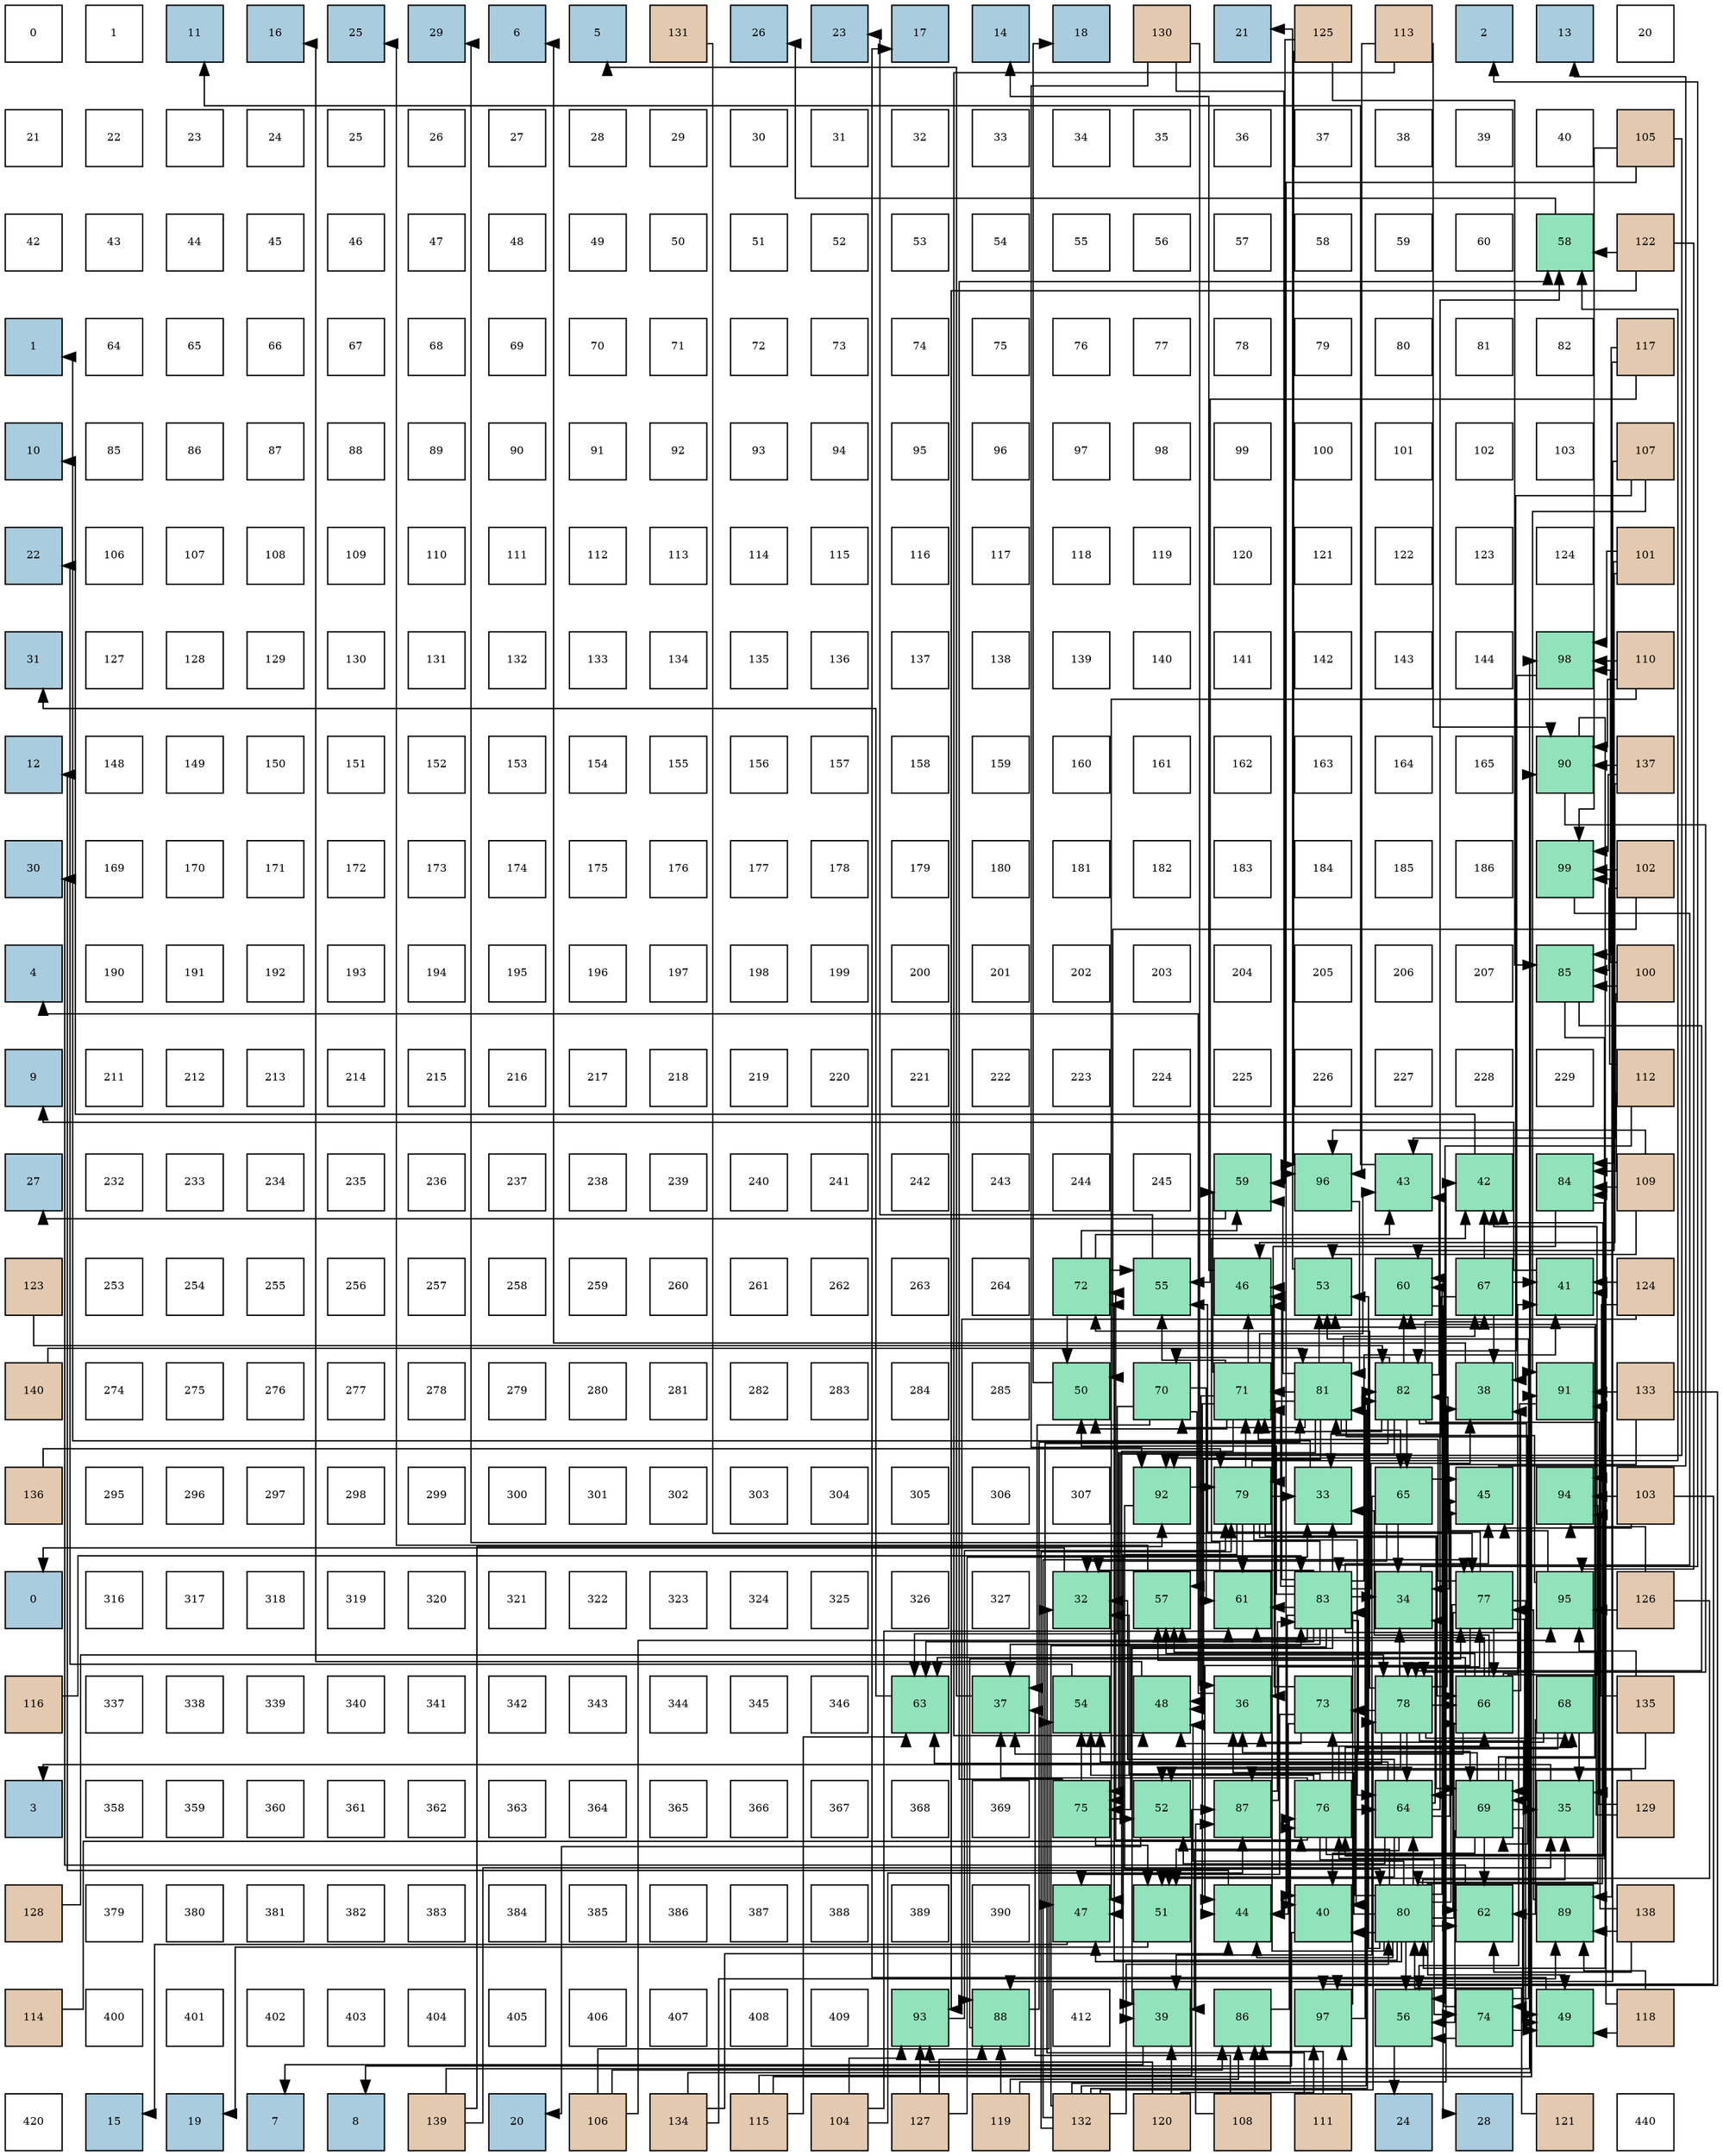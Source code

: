 digraph layout{
 rankdir=TB;
 splines=ortho;
 node [style=filled shape=square fixedsize=true width=0.6];
0[label="0", fontsize=8, fillcolor="#ffffff"];
1[label="1", fontsize=8, fillcolor="#ffffff"];
2[label="11", fontsize=8, fillcolor="#a9ccde"];
3[label="16", fontsize=8, fillcolor="#a9ccde"];
4[label="25", fontsize=8, fillcolor="#a9ccde"];
5[label="29", fontsize=8, fillcolor="#a9ccde"];
6[label="6", fontsize=8, fillcolor="#a9ccde"];
7[label="5", fontsize=8, fillcolor="#a9ccde"];
8[label="131", fontsize=8, fillcolor="#e3c9af"];
9[label="26", fontsize=8, fillcolor="#a9ccde"];
10[label="23", fontsize=8, fillcolor="#a9ccde"];
11[label="17", fontsize=8, fillcolor="#a9ccde"];
12[label="14", fontsize=8, fillcolor="#a9ccde"];
13[label="18", fontsize=8, fillcolor="#a9ccde"];
14[label="130", fontsize=8, fillcolor="#e3c9af"];
15[label="21", fontsize=8, fillcolor="#a9ccde"];
16[label="125", fontsize=8, fillcolor="#e3c9af"];
17[label="113", fontsize=8, fillcolor="#e3c9af"];
18[label="2", fontsize=8, fillcolor="#a9ccde"];
19[label="13", fontsize=8, fillcolor="#a9ccde"];
20[label="20", fontsize=8, fillcolor="#ffffff"];
21[label="21", fontsize=8, fillcolor="#ffffff"];
22[label="22", fontsize=8, fillcolor="#ffffff"];
23[label="23", fontsize=8, fillcolor="#ffffff"];
24[label="24", fontsize=8, fillcolor="#ffffff"];
25[label="25", fontsize=8, fillcolor="#ffffff"];
26[label="26", fontsize=8, fillcolor="#ffffff"];
27[label="27", fontsize=8, fillcolor="#ffffff"];
28[label="28", fontsize=8, fillcolor="#ffffff"];
29[label="29", fontsize=8, fillcolor="#ffffff"];
30[label="30", fontsize=8, fillcolor="#ffffff"];
31[label="31", fontsize=8, fillcolor="#ffffff"];
32[label="32", fontsize=8, fillcolor="#ffffff"];
33[label="33", fontsize=8, fillcolor="#ffffff"];
34[label="34", fontsize=8, fillcolor="#ffffff"];
35[label="35", fontsize=8, fillcolor="#ffffff"];
36[label="36", fontsize=8, fillcolor="#ffffff"];
37[label="37", fontsize=8, fillcolor="#ffffff"];
38[label="38", fontsize=8, fillcolor="#ffffff"];
39[label="39", fontsize=8, fillcolor="#ffffff"];
40[label="40", fontsize=8, fillcolor="#ffffff"];
41[label="105", fontsize=8, fillcolor="#e3c9af"];
42[label="42", fontsize=8, fillcolor="#ffffff"];
43[label="43", fontsize=8, fillcolor="#ffffff"];
44[label="44", fontsize=8, fillcolor="#ffffff"];
45[label="45", fontsize=8, fillcolor="#ffffff"];
46[label="46", fontsize=8, fillcolor="#ffffff"];
47[label="47", fontsize=8, fillcolor="#ffffff"];
48[label="48", fontsize=8, fillcolor="#ffffff"];
49[label="49", fontsize=8, fillcolor="#ffffff"];
50[label="50", fontsize=8, fillcolor="#ffffff"];
51[label="51", fontsize=8, fillcolor="#ffffff"];
52[label="52", fontsize=8, fillcolor="#ffffff"];
53[label="53", fontsize=8, fillcolor="#ffffff"];
54[label="54", fontsize=8, fillcolor="#ffffff"];
55[label="55", fontsize=8, fillcolor="#ffffff"];
56[label="56", fontsize=8, fillcolor="#ffffff"];
57[label="57", fontsize=8, fillcolor="#ffffff"];
58[label="58", fontsize=8, fillcolor="#ffffff"];
59[label="59", fontsize=8, fillcolor="#ffffff"];
60[label="60", fontsize=8, fillcolor="#ffffff"];
61[label="58", fontsize=8, fillcolor="#91e3bb"];
62[label="122", fontsize=8, fillcolor="#e3c9af"];
63[label="1", fontsize=8, fillcolor="#a9ccde"];
64[label="64", fontsize=8, fillcolor="#ffffff"];
65[label="65", fontsize=8, fillcolor="#ffffff"];
66[label="66", fontsize=8, fillcolor="#ffffff"];
67[label="67", fontsize=8, fillcolor="#ffffff"];
68[label="68", fontsize=8, fillcolor="#ffffff"];
69[label="69", fontsize=8, fillcolor="#ffffff"];
70[label="70", fontsize=8, fillcolor="#ffffff"];
71[label="71", fontsize=8, fillcolor="#ffffff"];
72[label="72", fontsize=8, fillcolor="#ffffff"];
73[label="73", fontsize=8, fillcolor="#ffffff"];
74[label="74", fontsize=8, fillcolor="#ffffff"];
75[label="75", fontsize=8, fillcolor="#ffffff"];
76[label="76", fontsize=8, fillcolor="#ffffff"];
77[label="77", fontsize=8, fillcolor="#ffffff"];
78[label="78", fontsize=8, fillcolor="#ffffff"];
79[label="79", fontsize=8, fillcolor="#ffffff"];
80[label="80", fontsize=8, fillcolor="#ffffff"];
81[label="81", fontsize=8, fillcolor="#ffffff"];
82[label="82", fontsize=8, fillcolor="#ffffff"];
83[label="117", fontsize=8, fillcolor="#e3c9af"];
84[label="10", fontsize=8, fillcolor="#a9ccde"];
85[label="85", fontsize=8, fillcolor="#ffffff"];
86[label="86", fontsize=8, fillcolor="#ffffff"];
87[label="87", fontsize=8, fillcolor="#ffffff"];
88[label="88", fontsize=8, fillcolor="#ffffff"];
89[label="89", fontsize=8, fillcolor="#ffffff"];
90[label="90", fontsize=8, fillcolor="#ffffff"];
91[label="91", fontsize=8, fillcolor="#ffffff"];
92[label="92", fontsize=8, fillcolor="#ffffff"];
93[label="93", fontsize=8, fillcolor="#ffffff"];
94[label="94", fontsize=8, fillcolor="#ffffff"];
95[label="95", fontsize=8, fillcolor="#ffffff"];
96[label="96", fontsize=8, fillcolor="#ffffff"];
97[label="97", fontsize=8, fillcolor="#ffffff"];
98[label="98", fontsize=8, fillcolor="#ffffff"];
99[label="99", fontsize=8, fillcolor="#ffffff"];
100[label="100", fontsize=8, fillcolor="#ffffff"];
101[label="101", fontsize=8, fillcolor="#ffffff"];
102[label="102", fontsize=8, fillcolor="#ffffff"];
103[label="103", fontsize=8, fillcolor="#ffffff"];
104[label="107", fontsize=8, fillcolor="#e3c9af"];
105[label="22", fontsize=8, fillcolor="#a9ccde"];
106[label="106", fontsize=8, fillcolor="#ffffff"];
107[label="107", fontsize=8, fillcolor="#ffffff"];
108[label="108", fontsize=8, fillcolor="#ffffff"];
109[label="109", fontsize=8, fillcolor="#ffffff"];
110[label="110", fontsize=8, fillcolor="#ffffff"];
111[label="111", fontsize=8, fillcolor="#ffffff"];
112[label="112", fontsize=8, fillcolor="#ffffff"];
113[label="113", fontsize=8, fillcolor="#ffffff"];
114[label="114", fontsize=8, fillcolor="#ffffff"];
115[label="115", fontsize=8, fillcolor="#ffffff"];
116[label="116", fontsize=8, fillcolor="#ffffff"];
117[label="117", fontsize=8, fillcolor="#ffffff"];
118[label="118", fontsize=8, fillcolor="#ffffff"];
119[label="119", fontsize=8, fillcolor="#ffffff"];
120[label="120", fontsize=8, fillcolor="#ffffff"];
121[label="121", fontsize=8, fillcolor="#ffffff"];
122[label="122", fontsize=8, fillcolor="#ffffff"];
123[label="123", fontsize=8, fillcolor="#ffffff"];
124[label="124", fontsize=8, fillcolor="#ffffff"];
125[label="101", fontsize=8, fillcolor="#e3c9af"];
126[label="31", fontsize=8, fillcolor="#a9ccde"];
127[label="127", fontsize=8, fillcolor="#ffffff"];
128[label="128", fontsize=8, fillcolor="#ffffff"];
129[label="129", fontsize=8, fillcolor="#ffffff"];
130[label="130", fontsize=8, fillcolor="#ffffff"];
131[label="131", fontsize=8, fillcolor="#ffffff"];
132[label="132", fontsize=8, fillcolor="#ffffff"];
133[label="133", fontsize=8, fillcolor="#ffffff"];
134[label="134", fontsize=8, fillcolor="#ffffff"];
135[label="135", fontsize=8, fillcolor="#ffffff"];
136[label="136", fontsize=8, fillcolor="#ffffff"];
137[label="137", fontsize=8, fillcolor="#ffffff"];
138[label="138", fontsize=8, fillcolor="#ffffff"];
139[label="139", fontsize=8, fillcolor="#ffffff"];
140[label="140", fontsize=8, fillcolor="#ffffff"];
141[label="141", fontsize=8, fillcolor="#ffffff"];
142[label="142", fontsize=8, fillcolor="#ffffff"];
143[label="143", fontsize=8, fillcolor="#ffffff"];
144[label="144", fontsize=8, fillcolor="#ffffff"];
145[label="98", fontsize=8, fillcolor="#91e3bb"];
146[label="110", fontsize=8, fillcolor="#e3c9af"];
147[label="12", fontsize=8, fillcolor="#a9ccde"];
148[label="148", fontsize=8, fillcolor="#ffffff"];
149[label="149", fontsize=8, fillcolor="#ffffff"];
150[label="150", fontsize=8, fillcolor="#ffffff"];
151[label="151", fontsize=8, fillcolor="#ffffff"];
152[label="152", fontsize=8, fillcolor="#ffffff"];
153[label="153", fontsize=8, fillcolor="#ffffff"];
154[label="154", fontsize=8, fillcolor="#ffffff"];
155[label="155", fontsize=8, fillcolor="#ffffff"];
156[label="156", fontsize=8, fillcolor="#ffffff"];
157[label="157", fontsize=8, fillcolor="#ffffff"];
158[label="158", fontsize=8, fillcolor="#ffffff"];
159[label="159", fontsize=8, fillcolor="#ffffff"];
160[label="160", fontsize=8, fillcolor="#ffffff"];
161[label="161", fontsize=8, fillcolor="#ffffff"];
162[label="162", fontsize=8, fillcolor="#ffffff"];
163[label="163", fontsize=8, fillcolor="#ffffff"];
164[label="164", fontsize=8, fillcolor="#ffffff"];
165[label="165", fontsize=8, fillcolor="#ffffff"];
166[label="90", fontsize=8, fillcolor="#91e3bb"];
167[label="137", fontsize=8, fillcolor="#e3c9af"];
168[label="30", fontsize=8, fillcolor="#a9ccde"];
169[label="169", fontsize=8, fillcolor="#ffffff"];
170[label="170", fontsize=8, fillcolor="#ffffff"];
171[label="171", fontsize=8, fillcolor="#ffffff"];
172[label="172", fontsize=8, fillcolor="#ffffff"];
173[label="173", fontsize=8, fillcolor="#ffffff"];
174[label="174", fontsize=8, fillcolor="#ffffff"];
175[label="175", fontsize=8, fillcolor="#ffffff"];
176[label="176", fontsize=8, fillcolor="#ffffff"];
177[label="177", fontsize=8, fillcolor="#ffffff"];
178[label="178", fontsize=8, fillcolor="#ffffff"];
179[label="179", fontsize=8, fillcolor="#ffffff"];
180[label="180", fontsize=8, fillcolor="#ffffff"];
181[label="181", fontsize=8, fillcolor="#ffffff"];
182[label="182", fontsize=8, fillcolor="#ffffff"];
183[label="183", fontsize=8, fillcolor="#ffffff"];
184[label="184", fontsize=8, fillcolor="#ffffff"];
185[label="185", fontsize=8, fillcolor="#ffffff"];
186[label="186", fontsize=8, fillcolor="#ffffff"];
187[label="99", fontsize=8, fillcolor="#91e3bb"];
188[label="102", fontsize=8, fillcolor="#e3c9af"];
189[label="4", fontsize=8, fillcolor="#a9ccde"];
190[label="190", fontsize=8, fillcolor="#ffffff"];
191[label="191", fontsize=8, fillcolor="#ffffff"];
192[label="192", fontsize=8, fillcolor="#ffffff"];
193[label="193", fontsize=8, fillcolor="#ffffff"];
194[label="194", fontsize=8, fillcolor="#ffffff"];
195[label="195", fontsize=8, fillcolor="#ffffff"];
196[label="196", fontsize=8, fillcolor="#ffffff"];
197[label="197", fontsize=8, fillcolor="#ffffff"];
198[label="198", fontsize=8, fillcolor="#ffffff"];
199[label="199", fontsize=8, fillcolor="#ffffff"];
200[label="200", fontsize=8, fillcolor="#ffffff"];
201[label="201", fontsize=8, fillcolor="#ffffff"];
202[label="202", fontsize=8, fillcolor="#ffffff"];
203[label="203", fontsize=8, fillcolor="#ffffff"];
204[label="204", fontsize=8, fillcolor="#ffffff"];
205[label="205", fontsize=8, fillcolor="#ffffff"];
206[label="206", fontsize=8, fillcolor="#ffffff"];
207[label="207", fontsize=8, fillcolor="#ffffff"];
208[label="85", fontsize=8, fillcolor="#91e3bb"];
209[label="100", fontsize=8, fillcolor="#e3c9af"];
210[label="9", fontsize=8, fillcolor="#a9ccde"];
211[label="211", fontsize=8, fillcolor="#ffffff"];
212[label="212", fontsize=8, fillcolor="#ffffff"];
213[label="213", fontsize=8, fillcolor="#ffffff"];
214[label="214", fontsize=8, fillcolor="#ffffff"];
215[label="215", fontsize=8, fillcolor="#ffffff"];
216[label="216", fontsize=8, fillcolor="#ffffff"];
217[label="217", fontsize=8, fillcolor="#ffffff"];
218[label="218", fontsize=8, fillcolor="#ffffff"];
219[label="219", fontsize=8, fillcolor="#ffffff"];
220[label="220", fontsize=8, fillcolor="#ffffff"];
221[label="221", fontsize=8, fillcolor="#ffffff"];
222[label="222", fontsize=8, fillcolor="#ffffff"];
223[label="223", fontsize=8, fillcolor="#ffffff"];
224[label="224", fontsize=8, fillcolor="#ffffff"];
225[label="225", fontsize=8, fillcolor="#ffffff"];
226[label="226", fontsize=8, fillcolor="#ffffff"];
227[label="227", fontsize=8, fillcolor="#ffffff"];
228[label="228", fontsize=8, fillcolor="#ffffff"];
229[label="229", fontsize=8, fillcolor="#ffffff"];
230[label="112", fontsize=8, fillcolor="#e3c9af"];
231[label="27", fontsize=8, fillcolor="#a9ccde"];
232[label="232", fontsize=8, fillcolor="#ffffff"];
233[label="233", fontsize=8, fillcolor="#ffffff"];
234[label="234", fontsize=8, fillcolor="#ffffff"];
235[label="235", fontsize=8, fillcolor="#ffffff"];
236[label="236", fontsize=8, fillcolor="#ffffff"];
237[label="237", fontsize=8, fillcolor="#ffffff"];
238[label="238", fontsize=8, fillcolor="#ffffff"];
239[label="239", fontsize=8, fillcolor="#ffffff"];
240[label="240", fontsize=8, fillcolor="#ffffff"];
241[label="241", fontsize=8, fillcolor="#ffffff"];
242[label="242", fontsize=8, fillcolor="#ffffff"];
243[label="243", fontsize=8, fillcolor="#ffffff"];
244[label="244", fontsize=8, fillcolor="#ffffff"];
245[label="245", fontsize=8, fillcolor="#ffffff"];
246[label="59", fontsize=8, fillcolor="#91e3bb"];
247[label="96", fontsize=8, fillcolor="#91e3bb"];
248[label="43", fontsize=8, fillcolor="#91e3bb"];
249[label="42", fontsize=8, fillcolor="#91e3bb"];
250[label="84", fontsize=8, fillcolor="#91e3bb"];
251[label="109", fontsize=8, fillcolor="#e3c9af"];
252[label="123", fontsize=8, fillcolor="#e3c9af"];
253[label="253", fontsize=8, fillcolor="#ffffff"];
254[label="254", fontsize=8, fillcolor="#ffffff"];
255[label="255", fontsize=8, fillcolor="#ffffff"];
256[label="256", fontsize=8, fillcolor="#ffffff"];
257[label="257", fontsize=8, fillcolor="#ffffff"];
258[label="258", fontsize=8, fillcolor="#ffffff"];
259[label="259", fontsize=8, fillcolor="#ffffff"];
260[label="260", fontsize=8, fillcolor="#ffffff"];
261[label="261", fontsize=8, fillcolor="#ffffff"];
262[label="262", fontsize=8, fillcolor="#ffffff"];
263[label="263", fontsize=8, fillcolor="#ffffff"];
264[label="264", fontsize=8, fillcolor="#ffffff"];
265[label="72", fontsize=8, fillcolor="#91e3bb"];
266[label="55", fontsize=8, fillcolor="#91e3bb"];
267[label="46", fontsize=8, fillcolor="#91e3bb"];
268[label="53", fontsize=8, fillcolor="#91e3bb"];
269[label="60", fontsize=8, fillcolor="#91e3bb"];
270[label="67", fontsize=8, fillcolor="#91e3bb"];
271[label="41", fontsize=8, fillcolor="#91e3bb"];
272[label="124", fontsize=8, fillcolor="#e3c9af"];
273[label="140", fontsize=8, fillcolor="#e3c9af"];
274[label="274", fontsize=8, fillcolor="#ffffff"];
275[label="275", fontsize=8, fillcolor="#ffffff"];
276[label="276", fontsize=8, fillcolor="#ffffff"];
277[label="277", fontsize=8, fillcolor="#ffffff"];
278[label="278", fontsize=8, fillcolor="#ffffff"];
279[label="279", fontsize=8, fillcolor="#ffffff"];
280[label="280", fontsize=8, fillcolor="#ffffff"];
281[label="281", fontsize=8, fillcolor="#ffffff"];
282[label="282", fontsize=8, fillcolor="#ffffff"];
283[label="283", fontsize=8, fillcolor="#ffffff"];
284[label="284", fontsize=8, fillcolor="#ffffff"];
285[label="285", fontsize=8, fillcolor="#ffffff"];
286[label="50", fontsize=8, fillcolor="#91e3bb"];
287[label="70", fontsize=8, fillcolor="#91e3bb"];
288[label="71", fontsize=8, fillcolor="#91e3bb"];
289[label="81", fontsize=8, fillcolor="#91e3bb"];
290[label="82", fontsize=8, fillcolor="#91e3bb"];
291[label="38", fontsize=8, fillcolor="#91e3bb"];
292[label="91", fontsize=8, fillcolor="#91e3bb"];
293[label="133", fontsize=8, fillcolor="#e3c9af"];
294[label="136", fontsize=8, fillcolor="#e3c9af"];
295[label="295", fontsize=8, fillcolor="#ffffff"];
296[label="296", fontsize=8, fillcolor="#ffffff"];
297[label="297", fontsize=8, fillcolor="#ffffff"];
298[label="298", fontsize=8, fillcolor="#ffffff"];
299[label="299", fontsize=8, fillcolor="#ffffff"];
300[label="300", fontsize=8, fillcolor="#ffffff"];
301[label="301", fontsize=8, fillcolor="#ffffff"];
302[label="302", fontsize=8, fillcolor="#ffffff"];
303[label="303", fontsize=8, fillcolor="#ffffff"];
304[label="304", fontsize=8, fillcolor="#ffffff"];
305[label="305", fontsize=8, fillcolor="#ffffff"];
306[label="306", fontsize=8, fillcolor="#ffffff"];
307[label="307", fontsize=8, fillcolor="#ffffff"];
308[label="92", fontsize=8, fillcolor="#91e3bb"];
309[label="79", fontsize=8, fillcolor="#91e3bb"];
310[label="33", fontsize=8, fillcolor="#91e3bb"];
311[label="65", fontsize=8, fillcolor="#91e3bb"];
312[label="45", fontsize=8, fillcolor="#91e3bb"];
313[label="94", fontsize=8, fillcolor="#91e3bb"];
314[label="103", fontsize=8, fillcolor="#e3c9af"];
315[label="0", fontsize=8, fillcolor="#a9ccde"];
316[label="316", fontsize=8, fillcolor="#ffffff"];
317[label="317", fontsize=8, fillcolor="#ffffff"];
318[label="318", fontsize=8, fillcolor="#ffffff"];
319[label="319", fontsize=8, fillcolor="#ffffff"];
320[label="320", fontsize=8, fillcolor="#ffffff"];
321[label="321", fontsize=8, fillcolor="#ffffff"];
322[label="322", fontsize=8, fillcolor="#ffffff"];
323[label="323", fontsize=8, fillcolor="#ffffff"];
324[label="324", fontsize=8, fillcolor="#ffffff"];
325[label="325", fontsize=8, fillcolor="#ffffff"];
326[label="326", fontsize=8, fillcolor="#ffffff"];
327[label="327", fontsize=8, fillcolor="#ffffff"];
328[label="32", fontsize=8, fillcolor="#91e3bb"];
329[label="57", fontsize=8, fillcolor="#91e3bb"];
330[label="61", fontsize=8, fillcolor="#91e3bb"];
331[label="83", fontsize=8, fillcolor="#91e3bb"];
332[label="34", fontsize=8, fillcolor="#91e3bb"];
333[label="77", fontsize=8, fillcolor="#91e3bb"];
334[label="95", fontsize=8, fillcolor="#91e3bb"];
335[label="126", fontsize=8, fillcolor="#e3c9af"];
336[label="116", fontsize=8, fillcolor="#e3c9af"];
337[label="337", fontsize=8, fillcolor="#ffffff"];
338[label="338", fontsize=8, fillcolor="#ffffff"];
339[label="339", fontsize=8, fillcolor="#ffffff"];
340[label="340", fontsize=8, fillcolor="#ffffff"];
341[label="341", fontsize=8, fillcolor="#ffffff"];
342[label="342", fontsize=8, fillcolor="#ffffff"];
343[label="343", fontsize=8, fillcolor="#ffffff"];
344[label="344", fontsize=8, fillcolor="#ffffff"];
345[label="345", fontsize=8, fillcolor="#ffffff"];
346[label="346", fontsize=8, fillcolor="#ffffff"];
347[label="63", fontsize=8, fillcolor="#91e3bb"];
348[label="37", fontsize=8, fillcolor="#91e3bb"];
349[label="54", fontsize=8, fillcolor="#91e3bb"];
350[label="48", fontsize=8, fillcolor="#91e3bb"];
351[label="36", fontsize=8, fillcolor="#91e3bb"];
352[label="73", fontsize=8, fillcolor="#91e3bb"];
353[label="78", fontsize=8, fillcolor="#91e3bb"];
354[label="66", fontsize=8, fillcolor="#91e3bb"];
355[label="68", fontsize=8, fillcolor="#91e3bb"];
356[label="135", fontsize=8, fillcolor="#e3c9af"];
357[label="3", fontsize=8, fillcolor="#a9ccde"];
358[label="358", fontsize=8, fillcolor="#ffffff"];
359[label="359", fontsize=8, fillcolor="#ffffff"];
360[label="360", fontsize=8, fillcolor="#ffffff"];
361[label="361", fontsize=8, fillcolor="#ffffff"];
362[label="362", fontsize=8, fillcolor="#ffffff"];
363[label="363", fontsize=8, fillcolor="#ffffff"];
364[label="364", fontsize=8, fillcolor="#ffffff"];
365[label="365", fontsize=8, fillcolor="#ffffff"];
366[label="366", fontsize=8, fillcolor="#ffffff"];
367[label="367", fontsize=8, fillcolor="#ffffff"];
368[label="368", fontsize=8, fillcolor="#ffffff"];
369[label="369", fontsize=8, fillcolor="#ffffff"];
370[label="75", fontsize=8, fillcolor="#91e3bb"];
371[label="52", fontsize=8, fillcolor="#91e3bb"];
372[label="87", fontsize=8, fillcolor="#91e3bb"];
373[label="76", fontsize=8, fillcolor="#91e3bb"];
374[label="64", fontsize=8, fillcolor="#91e3bb"];
375[label="69", fontsize=8, fillcolor="#91e3bb"];
376[label="35", fontsize=8, fillcolor="#91e3bb"];
377[label="129", fontsize=8, fillcolor="#e3c9af"];
378[label="128", fontsize=8, fillcolor="#e3c9af"];
379[label="379", fontsize=8, fillcolor="#ffffff"];
380[label="380", fontsize=8, fillcolor="#ffffff"];
381[label="381", fontsize=8, fillcolor="#ffffff"];
382[label="382", fontsize=8, fillcolor="#ffffff"];
383[label="383", fontsize=8, fillcolor="#ffffff"];
384[label="384", fontsize=8, fillcolor="#ffffff"];
385[label="385", fontsize=8, fillcolor="#ffffff"];
386[label="386", fontsize=8, fillcolor="#ffffff"];
387[label="387", fontsize=8, fillcolor="#ffffff"];
388[label="388", fontsize=8, fillcolor="#ffffff"];
389[label="389", fontsize=8, fillcolor="#ffffff"];
390[label="390", fontsize=8, fillcolor="#ffffff"];
391[label="47", fontsize=8, fillcolor="#91e3bb"];
392[label="51", fontsize=8, fillcolor="#91e3bb"];
393[label="44", fontsize=8, fillcolor="#91e3bb"];
394[label="40", fontsize=8, fillcolor="#91e3bb"];
395[label="80", fontsize=8, fillcolor="#91e3bb"];
396[label="62", fontsize=8, fillcolor="#91e3bb"];
397[label="89", fontsize=8, fillcolor="#91e3bb"];
398[label="138", fontsize=8, fillcolor="#e3c9af"];
399[label="114", fontsize=8, fillcolor="#e3c9af"];
400[label="400", fontsize=8, fillcolor="#ffffff"];
401[label="401", fontsize=8, fillcolor="#ffffff"];
402[label="402", fontsize=8, fillcolor="#ffffff"];
403[label="403", fontsize=8, fillcolor="#ffffff"];
404[label="404", fontsize=8, fillcolor="#ffffff"];
405[label="405", fontsize=8, fillcolor="#ffffff"];
406[label="406", fontsize=8, fillcolor="#ffffff"];
407[label="407", fontsize=8, fillcolor="#ffffff"];
408[label="408", fontsize=8, fillcolor="#ffffff"];
409[label="409", fontsize=8, fillcolor="#ffffff"];
410[label="93", fontsize=8, fillcolor="#91e3bb"];
411[label="88", fontsize=8, fillcolor="#91e3bb"];
412[label="412", fontsize=8, fillcolor="#ffffff"];
413[label="39", fontsize=8, fillcolor="#91e3bb"];
414[label="86", fontsize=8, fillcolor="#91e3bb"];
415[label="97", fontsize=8, fillcolor="#91e3bb"];
416[label="56", fontsize=8, fillcolor="#91e3bb"];
417[label="74", fontsize=8, fillcolor="#91e3bb"];
418[label="49", fontsize=8, fillcolor="#91e3bb"];
419[label="118", fontsize=8, fillcolor="#e3c9af"];
420[label="420", fontsize=8, fillcolor="#ffffff"];
421[label="15", fontsize=8, fillcolor="#a9ccde"];
422[label="19", fontsize=8, fillcolor="#a9ccde"];
423[label="7", fontsize=8, fillcolor="#a9ccde"];
424[label="8", fontsize=8, fillcolor="#a9ccde"];
425[label="139", fontsize=8, fillcolor="#e3c9af"];
426[label="20", fontsize=8, fillcolor="#a9ccde"];
427[label="106", fontsize=8, fillcolor="#e3c9af"];
428[label="134", fontsize=8, fillcolor="#e3c9af"];
429[label="115", fontsize=8, fillcolor="#e3c9af"];
430[label="104", fontsize=8, fillcolor="#e3c9af"];
431[label="127", fontsize=8, fillcolor="#e3c9af"];
432[label="119", fontsize=8, fillcolor="#e3c9af"];
433[label="132", fontsize=8, fillcolor="#e3c9af"];
434[label="120", fontsize=8, fillcolor="#e3c9af"];
435[label="108", fontsize=8, fillcolor="#e3c9af"];
436[label="111", fontsize=8, fillcolor="#e3c9af"];
437[label="24", fontsize=8, fillcolor="#a9ccde"];
438[label="28", fontsize=8, fillcolor="#a9ccde"];
439[label="121", fontsize=8, fillcolor="#e3c9af"];
440[label="440", fontsize=8, fillcolor="#ffffff"];
edge [constraint=false, style=vis];328 -> 315;
310 -> 63;
332 -> 18;
376 -> 357;
351 -> 189;
348 -> 7;
291 -> 6;
413 -> 423;
394 -> 424;
271 -> 210;
249 -> 84;
248 -> 2;
393 -> 147;
312 -> 19;
267 -> 12;
391 -> 421;
350 -> 3;
418 -> 11;
286 -> 13;
392 -> 422;
371 -> 426;
268 -> 15;
349 -> 105;
266 -> 10;
416 -> 437;
329 -> 4;
61 -> 9;
246 -> 231;
269 -> 438;
330 -> 5;
396 -> 168;
347 -> 126;
374 -> 328;
374 -> 332;
374 -> 413;
374 -> 312;
374 -> 392;
374 -> 371;
374 -> 349;
374 -> 61;
311 -> 328;
311 -> 332;
311 -> 413;
311 -> 312;
354 -> 310;
354 -> 348;
354 -> 291;
354 -> 271;
354 -> 249;
354 -> 329;
354 -> 330;
354 -> 347;
270 -> 310;
270 -> 291;
270 -> 271;
270 -> 249;
355 -> 376;
355 -> 351;
355 -> 394;
355 -> 396;
375 -> 376;
375 -> 351;
375 -> 394;
375 -> 418;
375 -> 268;
375 -> 416;
375 -> 269;
375 -> 396;
287 -> 348;
287 -> 329;
287 -> 330;
287 -> 347;
288 -> 248;
288 -> 393;
288 -> 267;
288 -> 391;
288 -> 350;
288 -> 286;
288 -> 266;
288 -> 246;
265 -> 248;
265 -> 286;
265 -> 266;
265 -> 246;
352 -> 393;
352 -> 267;
352 -> 391;
352 -> 350;
417 -> 418;
417 -> 268;
417 -> 416;
417 -> 269;
370 -> 392;
370 -> 371;
370 -> 349;
370 -> 61;
373 -> 328;
373 -> 348;
373 -> 249;
373 -> 349;
373 -> 374;
373 -> 354;
373 -> 355;
373 -> 265;
373 -> 352;
373 -> 417;
333 -> 393;
333 -> 418;
333 -> 266;
333 -> 396;
333 -> 374;
333 -> 354;
333 -> 375;
333 -> 288;
353 -> 332;
353 -> 291;
353 -> 371;
353 -> 347;
353 -> 374;
353 -> 354;
353 -> 355;
353 -> 265;
353 -> 352;
353 -> 417;
309 -> 310;
309 -> 413;
309 -> 61;
309 -> 330;
309 -> 374;
309 -> 354;
309 -> 375;
309 -> 288;
395 -> 376;
395 -> 351;
395 -> 394;
395 -> 271;
395 -> 393;
395 -> 312;
395 -> 267;
395 -> 391;
395 -> 350;
395 -> 418;
395 -> 392;
395 -> 268;
395 -> 416;
395 -> 329;
395 -> 269;
395 -> 396;
395 -> 374;
395 -> 354;
395 -> 265;
289 -> 351;
289 -> 350;
289 -> 268;
289 -> 246;
289 -> 311;
289 -> 270;
289 -> 375;
289 -> 287;
289 -> 288;
289 -> 370;
290 -> 376;
290 -> 248;
290 -> 391;
290 -> 269;
290 -> 311;
290 -> 270;
290 -> 375;
290 -> 287;
290 -> 288;
290 -> 370;
331 -> 328;
331 -> 310;
331 -> 332;
331 -> 348;
331 -> 291;
331 -> 413;
331 -> 394;
331 -> 271;
331 -> 249;
331 -> 312;
331 -> 267;
331 -> 286;
331 -> 416;
331 -> 329;
331 -> 330;
331 -> 347;
331 -> 375;
331 -> 288;
331 -> 370;
250 -> 373;
250 -> 309;
208 -> 373;
208 -> 353;
414 -> 373;
372 -> 333;
372 -> 331;
411 -> 333;
411 -> 289;
397 -> 333;
166 -> 353;
166 -> 395;
292 -> 353;
308 -> 309;
308 -> 395;
410 -> 309;
313 -> 395;
334 -> 289;
334 -> 290;
247 -> 289;
415 -> 290;
415 -> 331;
145 -> 290;
187 -> 331;
209 -> 248;
209 -> 208;
209 -> 145;
125 -> 269;
125 -> 250;
125 -> 145;
188 -> 286;
188 -> 208;
188 -> 187;
314 -> 312;
314 -> 313;
314 -> 415;
430 -> 330;
430 -> 372;
430 -> 410;
41 -> 394;
41 -> 308;
41 -> 187;
427 -> 349;
427 -> 414;
427 -> 334;
104 -> 291;
104 -> 411;
104 -> 292;
435 -> 348;
435 -> 414;
435 -> 372;
251 -> 268;
251 -> 250;
251 -> 247;
146 -> 391;
146 -> 166;
146 -> 145;
436 -> 328;
436 -> 414;
436 -> 415;
230 -> 416;
230 -> 250;
230 -> 187;
17 -> 350;
17 -> 166;
17 -> 247;
399 -> 373;
429 -> 347;
429 -> 372;
429 -> 292;
336 -> 331;
83 -> 266;
83 -> 208;
83 -> 397;
419 -> 418;
419 -> 250;
419 -> 397;
432 -> 249;
432 -> 414;
432 -> 411;
434 -> 413;
434 -> 410;
434 -> 415;
439 -> 395;
62 -> 61;
62 -> 410;
62 -> 334;
252 -> 290;
272 -> 271;
272 -> 411;
272 -> 313;
16 -> 246;
16 -> 208;
16 -> 247;
335 -> 392;
335 -> 313;
335 -> 334;
431 -> 310;
431 -> 411;
431 -> 410;
378 -> 353;
377 -> 329;
377 -> 372;
377 -> 313;
14 -> 351;
14 -> 308;
14 -> 247;
8 -> 333;
433 -> 373;
433 -> 333;
433 -> 353;
433 -> 309;
433 -> 395;
433 -> 289;
433 -> 290;
433 -> 331;
293 -> 332;
293 -> 292;
293 -> 415;
428 -> 393;
428 -> 397;
428 -> 166;
356 -> 371;
356 -> 292;
356 -> 334;
294 -> 309;
167 -> 267;
167 -> 166;
167 -> 187;
398 -> 396;
398 -> 397;
398 -> 308;
425 -> 376;
425 -> 308;
425 -> 145;
273 -> 289;
edge [constraint=true, style=invis];
0 -> 21 -> 42 -> 63 -> 84 -> 105 -> 126 -> 147 -> 168 -> 189 -> 210 -> 231 -> 252 -> 273 -> 294 -> 315 -> 336 -> 357 -> 378 -> 399 -> 420;
1 -> 22 -> 43 -> 64 -> 85 -> 106 -> 127 -> 148 -> 169 -> 190 -> 211 -> 232 -> 253 -> 274 -> 295 -> 316 -> 337 -> 358 -> 379 -> 400 -> 421;
2 -> 23 -> 44 -> 65 -> 86 -> 107 -> 128 -> 149 -> 170 -> 191 -> 212 -> 233 -> 254 -> 275 -> 296 -> 317 -> 338 -> 359 -> 380 -> 401 -> 422;
3 -> 24 -> 45 -> 66 -> 87 -> 108 -> 129 -> 150 -> 171 -> 192 -> 213 -> 234 -> 255 -> 276 -> 297 -> 318 -> 339 -> 360 -> 381 -> 402 -> 423;
4 -> 25 -> 46 -> 67 -> 88 -> 109 -> 130 -> 151 -> 172 -> 193 -> 214 -> 235 -> 256 -> 277 -> 298 -> 319 -> 340 -> 361 -> 382 -> 403 -> 424;
5 -> 26 -> 47 -> 68 -> 89 -> 110 -> 131 -> 152 -> 173 -> 194 -> 215 -> 236 -> 257 -> 278 -> 299 -> 320 -> 341 -> 362 -> 383 -> 404 -> 425;
6 -> 27 -> 48 -> 69 -> 90 -> 111 -> 132 -> 153 -> 174 -> 195 -> 216 -> 237 -> 258 -> 279 -> 300 -> 321 -> 342 -> 363 -> 384 -> 405 -> 426;
7 -> 28 -> 49 -> 70 -> 91 -> 112 -> 133 -> 154 -> 175 -> 196 -> 217 -> 238 -> 259 -> 280 -> 301 -> 322 -> 343 -> 364 -> 385 -> 406 -> 427;
8 -> 29 -> 50 -> 71 -> 92 -> 113 -> 134 -> 155 -> 176 -> 197 -> 218 -> 239 -> 260 -> 281 -> 302 -> 323 -> 344 -> 365 -> 386 -> 407 -> 428;
9 -> 30 -> 51 -> 72 -> 93 -> 114 -> 135 -> 156 -> 177 -> 198 -> 219 -> 240 -> 261 -> 282 -> 303 -> 324 -> 345 -> 366 -> 387 -> 408 -> 429;
10 -> 31 -> 52 -> 73 -> 94 -> 115 -> 136 -> 157 -> 178 -> 199 -> 220 -> 241 -> 262 -> 283 -> 304 -> 325 -> 346 -> 367 -> 388 -> 409 -> 430;
11 -> 32 -> 53 -> 74 -> 95 -> 116 -> 137 -> 158 -> 179 -> 200 -> 221 -> 242 -> 263 -> 284 -> 305 -> 326 -> 347 -> 368 -> 389 -> 410 -> 431;
12 -> 33 -> 54 -> 75 -> 96 -> 117 -> 138 -> 159 -> 180 -> 201 -> 222 -> 243 -> 264 -> 285 -> 306 -> 327 -> 348 -> 369 -> 390 -> 411 -> 432;
13 -> 34 -> 55 -> 76 -> 97 -> 118 -> 139 -> 160 -> 181 -> 202 -> 223 -> 244 -> 265 -> 286 -> 307 -> 328 -> 349 -> 370 -> 391 -> 412 -> 433;
14 -> 35 -> 56 -> 77 -> 98 -> 119 -> 140 -> 161 -> 182 -> 203 -> 224 -> 245 -> 266 -> 287 -> 308 -> 329 -> 350 -> 371 -> 392 -> 413 -> 434;
15 -> 36 -> 57 -> 78 -> 99 -> 120 -> 141 -> 162 -> 183 -> 204 -> 225 -> 246 -> 267 -> 288 -> 309 -> 330 -> 351 -> 372 -> 393 -> 414 -> 435;
16 -> 37 -> 58 -> 79 -> 100 -> 121 -> 142 -> 163 -> 184 -> 205 -> 226 -> 247 -> 268 -> 289 -> 310 -> 331 -> 352 -> 373 -> 394 -> 415 -> 436;
17 -> 38 -> 59 -> 80 -> 101 -> 122 -> 143 -> 164 -> 185 -> 206 -> 227 -> 248 -> 269 -> 290 -> 311 -> 332 -> 353 -> 374 -> 395 -> 416 -> 437;
18 -> 39 -> 60 -> 81 -> 102 -> 123 -> 144 -> 165 -> 186 -> 207 -> 228 -> 249 -> 270 -> 291 -> 312 -> 333 -> 354 -> 375 -> 396 -> 417 -> 438;
19 -> 40 -> 61 -> 82 -> 103 -> 124 -> 145 -> 166 -> 187 -> 208 -> 229 -> 250 -> 271 -> 292 -> 313 -> 334 -> 355 -> 376 -> 397 -> 418 -> 439;
20 -> 41 -> 62 -> 83 -> 104 -> 125 -> 146 -> 167 -> 188 -> 209 -> 230 -> 251 -> 272 -> 293 -> 314 -> 335 -> 356 -> 377 -> 398 -> 419 -> 440;
rank = same {0 -> 1 -> 2 -> 3 -> 4 -> 5 -> 6 -> 7 -> 8 -> 9 -> 10 -> 11 -> 12 -> 13 -> 14 -> 15 -> 16 -> 17 -> 18 -> 19 -> 20};
rank = same {21 -> 22 -> 23 -> 24 -> 25 -> 26 -> 27 -> 28 -> 29 -> 30 -> 31 -> 32 -> 33 -> 34 -> 35 -> 36 -> 37 -> 38 -> 39 -> 40 -> 41};
rank = same {42 -> 43 -> 44 -> 45 -> 46 -> 47 -> 48 -> 49 -> 50 -> 51 -> 52 -> 53 -> 54 -> 55 -> 56 -> 57 -> 58 -> 59 -> 60 -> 61 -> 62};
rank = same {63 -> 64 -> 65 -> 66 -> 67 -> 68 -> 69 -> 70 -> 71 -> 72 -> 73 -> 74 -> 75 -> 76 -> 77 -> 78 -> 79 -> 80 -> 81 -> 82 -> 83};
rank = same {84 -> 85 -> 86 -> 87 -> 88 -> 89 -> 90 -> 91 -> 92 -> 93 -> 94 -> 95 -> 96 -> 97 -> 98 -> 99 -> 100 -> 101 -> 102 -> 103 -> 104};
rank = same {105 -> 106 -> 107 -> 108 -> 109 -> 110 -> 111 -> 112 -> 113 -> 114 -> 115 -> 116 -> 117 -> 118 -> 119 -> 120 -> 121 -> 122 -> 123 -> 124 -> 125};
rank = same {126 -> 127 -> 128 -> 129 -> 130 -> 131 -> 132 -> 133 -> 134 -> 135 -> 136 -> 137 -> 138 -> 139 -> 140 -> 141 -> 142 -> 143 -> 144 -> 145 -> 146};
rank = same {147 -> 148 -> 149 -> 150 -> 151 -> 152 -> 153 -> 154 -> 155 -> 156 -> 157 -> 158 -> 159 -> 160 -> 161 -> 162 -> 163 -> 164 -> 165 -> 166 -> 167};
rank = same {168 -> 169 -> 170 -> 171 -> 172 -> 173 -> 174 -> 175 -> 176 -> 177 -> 178 -> 179 -> 180 -> 181 -> 182 -> 183 -> 184 -> 185 -> 186 -> 187 -> 188};
rank = same {189 -> 190 -> 191 -> 192 -> 193 -> 194 -> 195 -> 196 -> 197 -> 198 -> 199 -> 200 -> 201 -> 202 -> 203 -> 204 -> 205 -> 206 -> 207 -> 208 -> 209};
rank = same {210 -> 211 -> 212 -> 213 -> 214 -> 215 -> 216 -> 217 -> 218 -> 219 -> 220 -> 221 -> 222 -> 223 -> 224 -> 225 -> 226 -> 227 -> 228 -> 229 -> 230};
rank = same {231 -> 232 -> 233 -> 234 -> 235 -> 236 -> 237 -> 238 -> 239 -> 240 -> 241 -> 242 -> 243 -> 244 -> 245 -> 246 -> 247 -> 248 -> 249 -> 250 -> 251};
rank = same {252 -> 253 -> 254 -> 255 -> 256 -> 257 -> 258 -> 259 -> 260 -> 261 -> 262 -> 263 -> 264 -> 265 -> 266 -> 267 -> 268 -> 269 -> 270 -> 271 -> 272};
rank = same {273 -> 274 -> 275 -> 276 -> 277 -> 278 -> 279 -> 280 -> 281 -> 282 -> 283 -> 284 -> 285 -> 286 -> 287 -> 288 -> 289 -> 290 -> 291 -> 292 -> 293};
rank = same {294 -> 295 -> 296 -> 297 -> 298 -> 299 -> 300 -> 301 -> 302 -> 303 -> 304 -> 305 -> 306 -> 307 -> 308 -> 309 -> 310 -> 311 -> 312 -> 313 -> 314};
rank = same {315 -> 316 -> 317 -> 318 -> 319 -> 320 -> 321 -> 322 -> 323 -> 324 -> 325 -> 326 -> 327 -> 328 -> 329 -> 330 -> 331 -> 332 -> 333 -> 334 -> 335};
rank = same {336 -> 337 -> 338 -> 339 -> 340 -> 341 -> 342 -> 343 -> 344 -> 345 -> 346 -> 347 -> 348 -> 349 -> 350 -> 351 -> 352 -> 353 -> 354 -> 355 -> 356};
rank = same {357 -> 358 -> 359 -> 360 -> 361 -> 362 -> 363 -> 364 -> 365 -> 366 -> 367 -> 368 -> 369 -> 370 -> 371 -> 372 -> 373 -> 374 -> 375 -> 376 -> 377};
rank = same {378 -> 379 -> 380 -> 381 -> 382 -> 383 -> 384 -> 385 -> 386 -> 387 -> 388 -> 389 -> 390 -> 391 -> 392 -> 393 -> 394 -> 395 -> 396 -> 397 -> 398};
rank = same {399 -> 400 -> 401 -> 402 -> 403 -> 404 -> 405 -> 406 -> 407 -> 408 -> 409 -> 410 -> 411 -> 412 -> 413 -> 414 -> 415 -> 416 -> 417 -> 418 -> 419};
rank = same {420 -> 421 -> 422 -> 423 -> 424 -> 425 -> 426 -> 427 -> 428 -> 429 -> 430 -> 431 -> 432 -> 433 -> 434 -> 435 -> 436 -> 437 -> 438 -> 439 -> 440};
}